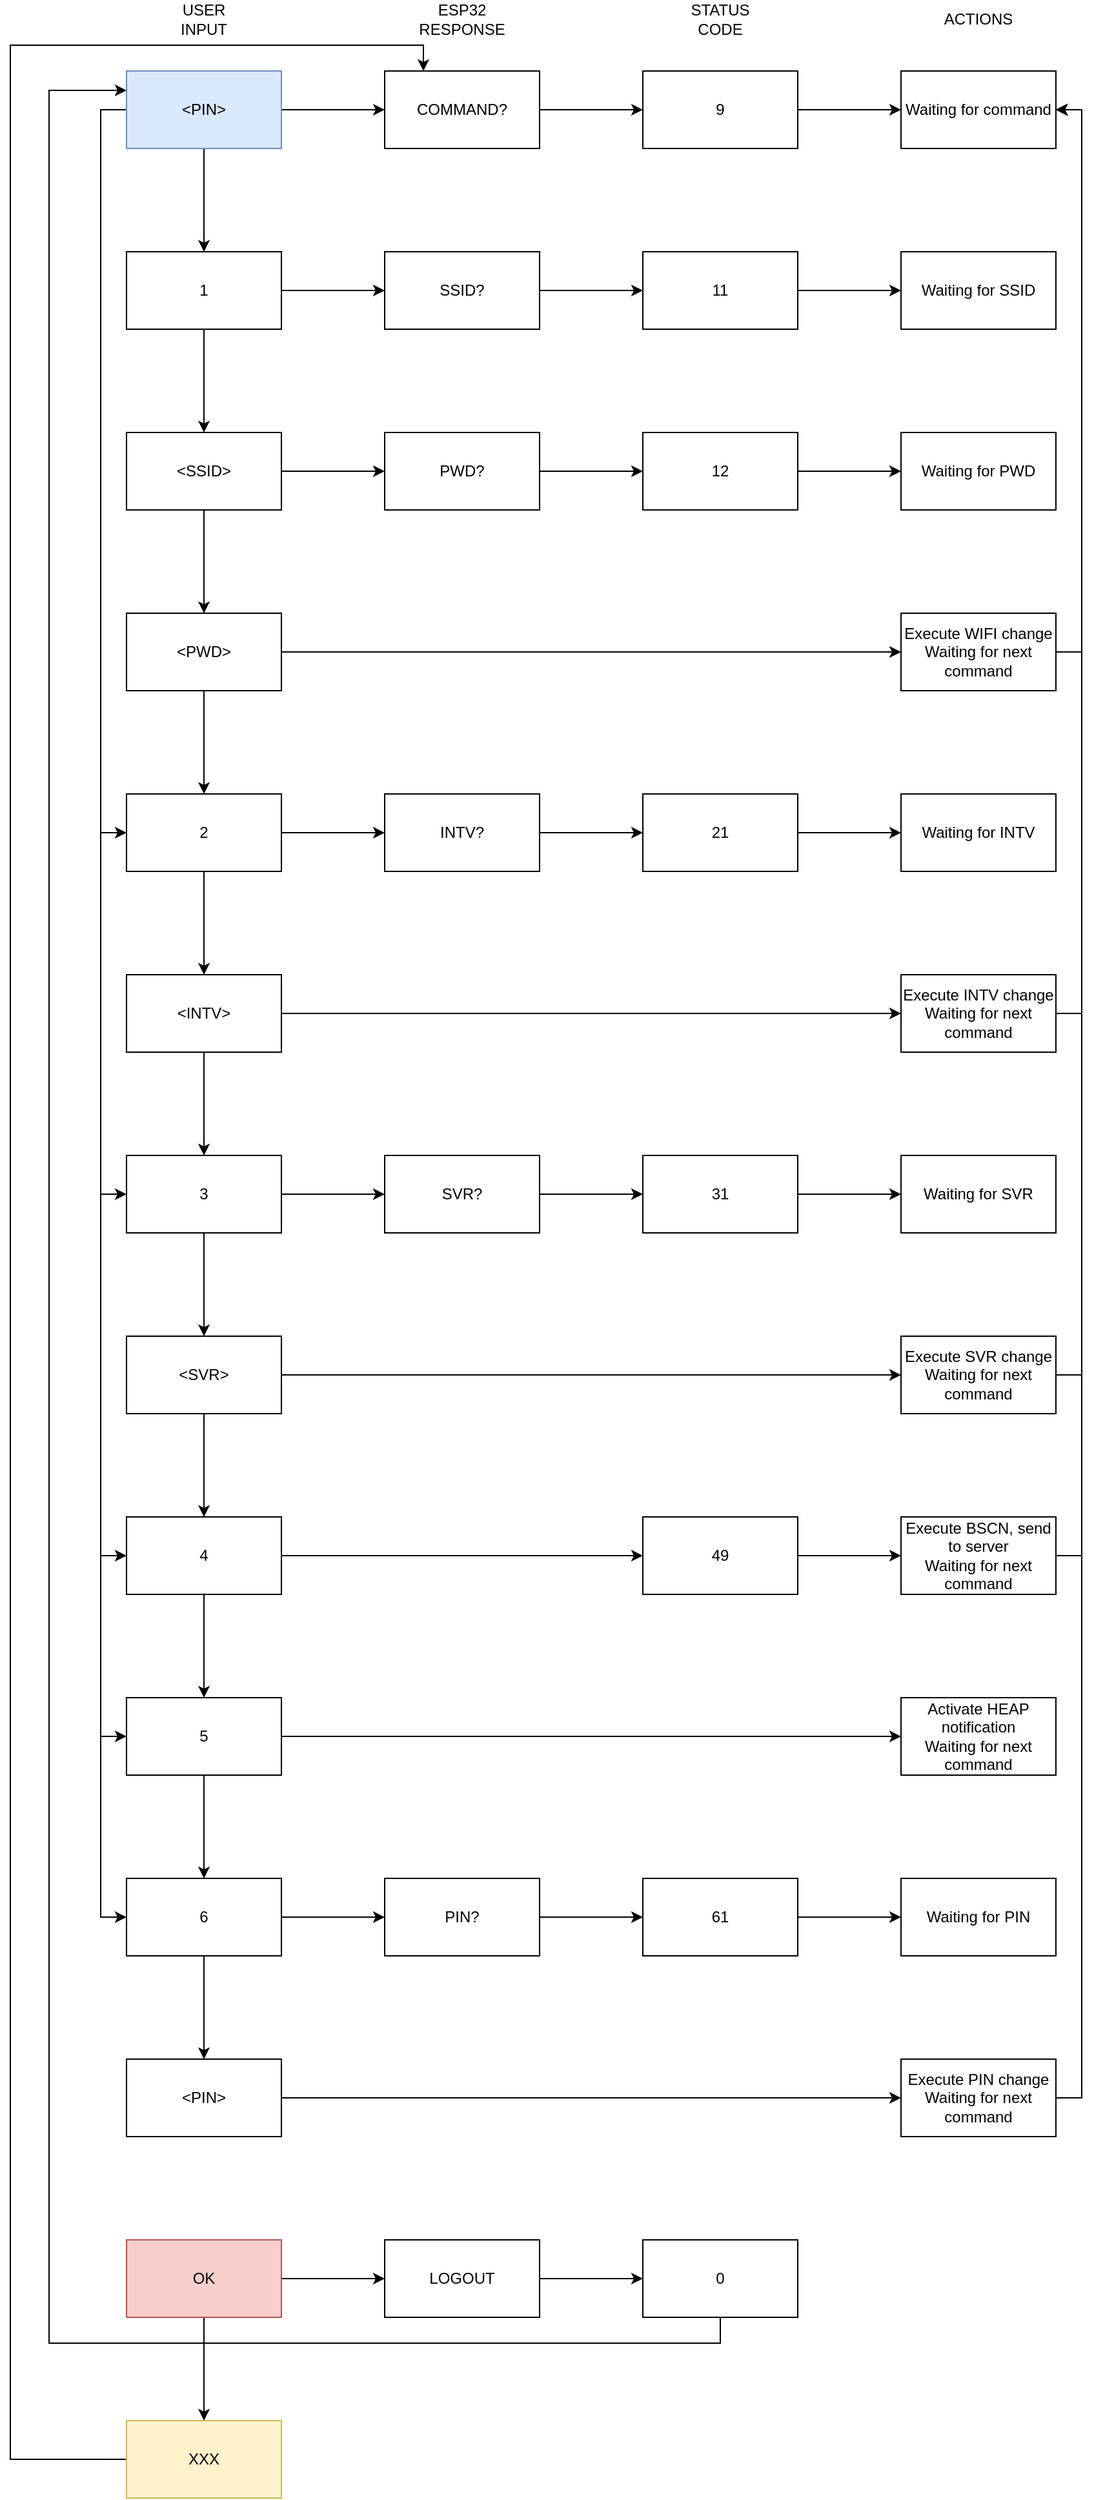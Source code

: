 <mxfile version="14.1.5" type="device"><diagram id="KgqitGgmgmekp0xWXMAw" name="Page-1"><mxGraphModel dx="768" dy="491" grid="1" gridSize="10" guides="1" tooltips="1" connect="1" arrows="1" fold="1" page="1" pageScale="1" pageWidth="850" pageHeight="1100" math="0" shadow="0"><root><mxCell id="0"/><mxCell id="1" parent="0"/><mxCell id="K3fujRA_2ZJVi8BY7xJo-3" value="" style="edgeStyle=orthogonalEdgeStyle;rounded=0;orthogonalLoop=1;jettySize=auto;html=1;" edge="1" parent="1" source="K3fujRA_2ZJVi8BY7xJo-1" target="K3fujRA_2ZJVi8BY7xJo-2"><mxGeometry relative="1" as="geometry"/></mxCell><mxCell id="K3fujRA_2ZJVi8BY7xJo-9" value="" style="edgeStyle=orthogonalEdgeStyle;rounded=0;orthogonalLoop=1;jettySize=auto;html=1;" edge="1" parent="1" source="K3fujRA_2ZJVi8BY7xJo-1" target="K3fujRA_2ZJVi8BY7xJo-8"><mxGeometry relative="1" as="geometry"/></mxCell><mxCell id="K3fujRA_2ZJVi8BY7xJo-96" style="edgeStyle=orthogonalEdgeStyle;rounded=0;orthogonalLoop=1;jettySize=auto;html=1;exitX=0;exitY=0.5;exitDx=0;exitDy=0;entryX=0;entryY=0.5;entryDx=0;entryDy=0;" edge="1" parent="1" source="K3fujRA_2ZJVi8BY7xJo-1" target="K3fujRA_2ZJVi8BY7xJo-32"><mxGeometry relative="1" as="geometry"/></mxCell><mxCell id="K3fujRA_2ZJVi8BY7xJo-97" style="edgeStyle=orthogonalEdgeStyle;rounded=0;orthogonalLoop=1;jettySize=auto;html=1;exitX=0;exitY=0.5;exitDx=0;exitDy=0;entryX=0;entryY=0.5;entryDx=0;entryDy=0;" edge="1" parent="1" source="K3fujRA_2ZJVi8BY7xJo-1" target="K3fujRA_2ZJVi8BY7xJo-48"><mxGeometry relative="1" as="geometry"/></mxCell><mxCell id="K3fujRA_2ZJVi8BY7xJo-98" style="edgeStyle=orthogonalEdgeStyle;rounded=0;orthogonalLoop=1;jettySize=auto;html=1;exitX=0;exitY=0.5;exitDx=0;exitDy=0;entryX=0;entryY=0.5;entryDx=0;entryDy=0;" edge="1" parent="1" source="K3fujRA_2ZJVi8BY7xJo-1" target="K3fujRA_2ZJVi8BY7xJo-64"><mxGeometry relative="1" as="geometry"/></mxCell><mxCell id="K3fujRA_2ZJVi8BY7xJo-99" style="edgeStyle=orthogonalEdgeStyle;rounded=0;orthogonalLoop=1;jettySize=auto;html=1;exitX=0;exitY=0.5;exitDx=0;exitDy=0;entryX=0;entryY=0.5;entryDx=0;entryDy=0;" edge="1" parent="1" source="K3fujRA_2ZJVi8BY7xJo-1" target="K3fujRA_2ZJVi8BY7xJo-72"><mxGeometry relative="1" as="geometry"/></mxCell><mxCell id="K3fujRA_2ZJVi8BY7xJo-100" style="edgeStyle=orthogonalEdgeStyle;rounded=0;orthogonalLoop=1;jettySize=auto;html=1;exitX=0;exitY=0.5;exitDx=0;exitDy=0;entryX=0;entryY=0.5;entryDx=0;entryDy=0;" edge="1" parent="1" source="K3fujRA_2ZJVi8BY7xJo-1" target="K3fujRA_2ZJVi8BY7xJo-80"><mxGeometry relative="1" as="geometry"/></mxCell><mxCell id="K3fujRA_2ZJVi8BY7xJo-1" value="&amp;lt;PIN&amp;gt;" style="rounded=0;whiteSpace=wrap;html=1;fillColor=#dae8fc;strokeColor=#6c8ebf;" vertex="1" parent="1"><mxGeometry x="330" y="230" width="120" height="60" as="geometry"/></mxCell><mxCell id="K3fujRA_2ZJVi8BY7xJo-5" value="" style="edgeStyle=orthogonalEdgeStyle;rounded=0;orthogonalLoop=1;jettySize=auto;html=1;" edge="1" parent="1" source="K3fujRA_2ZJVi8BY7xJo-2" target="K3fujRA_2ZJVi8BY7xJo-4"><mxGeometry relative="1" as="geometry"/></mxCell><mxCell id="K3fujRA_2ZJVi8BY7xJo-2" value="COMMAND?" style="rounded=0;whiteSpace=wrap;html=1;" vertex="1" parent="1"><mxGeometry x="530" y="230" width="120" height="60" as="geometry"/></mxCell><mxCell id="K3fujRA_2ZJVi8BY7xJo-7" value="" style="edgeStyle=orthogonalEdgeStyle;rounded=0;orthogonalLoop=1;jettySize=auto;html=1;" edge="1" parent="1" source="K3fujRA_2ZJVi8BY7xJo-4" target="K3fujRA_2ZJVi8BY7xJo-6"><mxGeometry relative="1" as="geometry"/></mxCell><mxCell id="K3fujRA_2ZJVi8BY7xJo-4" value="9" style="rounded=0;whiteSpace=wrap;html=1;" vertex="1" parent="1"><mxGeometry x="730" y="230" width="120" height="60" as="geometry"/></mxCell><mxCell id="K3fujRA_2ZJVi8BY7xJo-6" value="Waiting for command" style="rounded=0;whiteSpace=wrap;html=1;" vertex="1" parent="1"><mxGeometry x="930" y="230" width="120" height="60" as="geometry"/></mxCell><mxCell id="K3fujRA_2ZJVi8BY7xJo-11" value="" style="edgeStyle=orthogonalEdgeStyle;rounded=0;orthogonalLoop=1;jettySize=auto;html=1;" edge="1" parent="1" source="K3fujRA_2ZJVi8BY7xJo-8" target="K3fujRA_2ZJVi8BY7xJo-10"><mxGeometry relative="1" as="geometry"/></mxCell><mxCell id="K3fujRA_2ZJVi8BY7xJo-17" value="" style="edgeStyle=orthogonalEdgeStyle;rounded=0;orthogonalLoop=1;jettySize=auto;html=1;" edge="1" parent="1" source="K3fujRA_2ZJVi8BY7xJo-8" target="K3fujRA_2ZJVi8BY7xJo-16"><mxGeometry relative="1" as="geometry"/></mxCell><mxCell id="K3fujRA_2ZJVi8BY7xJo-8" value="1" style="rounded=0;whiteSpace=wrap;html=1;" vertex="1" parent="1"><mxGeometry x="330" y="370" width="120" height="60" as="geometry"/></mxCell><mxCell id="K3fujRA_2ZJVi8BY7xJo-13" value="" style="edgeStyle=orthogonalEdgeStyle;rounded=0;orthogonalLoop=1;jettySize=auto;html=1;" edge="1" parent="1" source="K3fujRA_2ZJVi8BY7xJo-10" target="K3fujRA_2ZJVi8BY7xJo-12"><mxGeometry relative="1" as="geometry"/></mxCell><mxCell id="K3fujRA_2ZJVi8BY7xJo-10" value="SSID?" style="rounded=0;whiteSpace=wrap;html=1;" vertex="1" parent="1"><mxGeometry x="530" y="370" width="120" height="60" as="geometry"/></mxCell><mxCell id="K3fujRA_2ZJVi8BY7xJo-15" value="" style="edgeStyle=orthogonalEdgeStyle;rounded=0;orthogonalLoop=1;jettySize=auto;html=1;" edge="1" parent="1" source="K3fujRA_2ZJVi8BY7xJo-12" target="K3fujRA_2ZJVi8BY7xJo-14"><mxGeometry relative="1" as="geometry"/></mxCell><mxCell id="K3fujRA_2ZJVi8BY7xJo-12" value="11" style="rounded=0;whiteSpace=wrap;html=1;" vertex="1" parent="1"><mxGeometry x="730" y="370" width="120" height="60" as="geometry"/></mxCell><mxCell id="K3fujRA_2ZJVi8BY7xJo-14" value="Waiting for SSID" style="rounded=0;whiteSpace=wrap;html=1;" vertex="1" parent="1"><mxGeometry x="930" y="370" width="120" height="60" as="geometry"/></mxCell><mxCell id="K3fujRA_2ZJVi8BY7xJo-19" value="" style="edgeStyle=orthogonalEdgeStyle;rounded=0;orthogonalLoop=1;jettySize=auto;html=1;" edge="1" parent="1" source="K3fujRA_2ZJVi8BY7xJo-16" target="K3fujRA_2ZJVi8BY7xJo-18"><mxGeometry relative="1" as="geometry"/></mxCell><mxCell id="K3fujRA_2ZJVi8BY7xJo-25" value="" style="edgeStyle=orthogonalEdgeStyle;rounded=0;orthogonalLoop=1;jettySize=auto;html=1;" edge="1" parent="1" source="K3fujRA_2ZJVi8BY7xJo-16" target="K3fujRA_2ZJVi8BY7xJo-24"><mxGeometry relative="1" as="geometry"/></mxCell><mxCell id="K3fujRA_2ZJVi8BY7xJo-16" value="&amp;lt;SSID&amp;gt;" style="rounded=0;whiteSpace=wrap;html=1;" vertex="1" parent="1"><mxGeometry x="330" y="510" width="120" height="60" as="geometry"/></mxCell><mxCell id="K3fujRA_2ZJVi8BY7xJo-21" value="" style="edgeStyle=orthogonalEdgeStyle;rounded=0;orthogonalLoop=1;jettySize=auto;html=1;" edge="1" parent="1" source="K3fujRA_2ZJVi8BY7xJo-18" target="K3fujRA_2ZJVi8BY7xJo-20"><mxGeometry relative="1" as="geometry"/></mxCell><mxCell id="K3fujRA_2ZJVi8BY7xJo-18" value="PWD?" style="rounded=0;whiteSpace=wrap;html=1;" vertex="1" parent="1"><mxGeometry x="530" y="510" width="120" height="60" as="geometry"/></mxCell><mxCell id="K3fujRA_2ZJVi8BY7xJo-23" value="" style="edgeStyle=orthogonalEdgeStyle;rounded=0;orthogonalLoop=1;jettySize=auto;html=1;" edge="1" parent="1" source="K3fujRA_2ZJVi8BY7xJo-20" target="K3fujRA_2ZJVi8BY7xJo-22"><mxGeometry relative="1" as="geometry"/></mxCell><mxCell id="K3fujRA_2ZJVi8BY7xJo-20" value="12" style="rounded=0;whiteSpace=wrap;html=1;" vertex="1" parent="1"><mxGeometry x="730" y="510" width="120" height="60" as="geometry"/></mxCell><mxCell id="K3fujRA_2ZJVi8BY7xJo-22" value="Waiting for PWD" style="rounded=0;whiteSpace=wrap;html=1;" vertex="1" parent="1"><mxGeometry x="930" y="510" width="120" height="60" as="geometry"/></mxCell><mxCell id="K3fujRA_2ZJVi8BY7xJo-27" value="" style="edgeStyle=orthogonalEdgeStyle;rounded=0;orthogonalLoop=1;jettySize=auto;html=1;entryX=0;entryY=0.5;entryDx=0;entryDy=0;" edge="1" parent="1" source="K3fujRA_2ZJVi8BY7xJo-24" target="K3fujRA_2ZJVi8BY7xJo-30"><mxGeometry relative="1" as="geometry"><mxPoint x="730" y="680" as="targetPoint"/></mxGeometry></mxCell><mxCell id="K3fujRA_2ZJVi8BY7xJo-33" value="" style="edgeStyle=orthogonalEdgeStyle;rounded=0;orthogonalLoop=1;jettySize=auto;html=1;" edge="1" parent="1" source="K3fujRA_2ZJVi8BY7xJo-24" target="K3fujRA_2ZJVi8BY7xJo-32"><mxGeometry relative="1" as="geometry"/></mxCell><mxCell id="K3fujRA_2ZJVi8BY7xJo-24" value="&amp;lt;PWD&amp;gt;" style="rounded=0;whiteSpace=wrap;html=1;" vertex="1" parent="1"><mxGeometry x="330" y="650" width="120" height="60" as="geometry"/></mxCell><mxCell id="K3fujRA_2ZJVi8BY7xJo-117" style="edgeStyle=orthogonalEdgeStyle;rounded=0;orthogonalLoop=1;jettySize=auto;html=1;exitX=1;exitY=0.5;exitDx=0;exitDy=0;entryX=1;entryY=0.5;entryDx=0;entryDy=0;" edge="1" parent="1" source="K3fujRA_2ZJVi8BY7xJo-30" target="K3fujRA_2ZJVi8BY7xJo-6"><mxGeometry relative="1" as="geometry"/></mxCell><mxCell id="K3fujRA_2ZJVi8BY7xJo-30" value="Execute WIFI change&lt;br&gt;Waiting for next command" style="rounded=0;whiteSpace=wrap;html=1;" vertex="1" parent="1"><mxGeometry x="930" y="650" width="120" height="60" as="geometry"/></mxCell><mxCell id="K3fujRA_2ZJVi8BY7xJo-35" value="" style="edgeStyle=orthogonalEdgeStyle;rounded=0;orthogonalLoop=1;jettySize=auto;html=1;" edge="1" parent="1" source="K3fujRA_2ZJVi8BY7xJo-32" target="K3fujRA_2ZJVi8BY7xJo-34"><mxGeometry relative="1" as="geometry"/></mxCell><mxCell id="K3fujRA_2ZJVi8BY7xJo-41" value="" style="edgeStyle=orthogonalEdgeStyle;rounded=0;orthogonalLoop=1;jettySize=auto;html=1;" edge="1" parent="1" source="K3fujRA_2ZJVi8BY7xJo-32" target="K3fujRA_2ZJVi8BY7xJo-40"><mxGeometry relative="1" as="geometry"/></mxCell><mxCell id="K3fujRA_2ZJVi8BY7xJo-32" value="2" style="rounded=0;whiteSpace=wrap;html=1;" vertex="1" parent="1"><mxGeometry x="330" y="790" width="120" height="60" as="geometry"/></mxCell><mxCell id="K3fujRA_2ZJVi8BY7xJo-37" value="" style="edgeStyle=orthogonalEdgeStyle;rounded=0;orthogonalLoop=1;jettySize=auto;html=1;" edge="1" parent="1" source="K3fujRA_2ZJVi8BY7xJo-34" target="K3fujRA_2ZJVi8BY7xJo-36"><mxGeometry relative="1" as="geometry"/></mxCell><mxCell id="K3fujRA_2ZJVi8BY7xJo-34" value="INTV?" style="rounded=0;whiteSpace=wrap;html=1;" vertex="1" parent="1"><mxGeometry x="530" y="790" width="120" height="60" as="geometry"/></mxCell><mxCell id="K3fujRA_2ZJVi8BY7xJo-39" value="" style="edgeStyle=orthogonalEdgeStyle;rounded=0;orthogonalLoop=1;jettySize=auto;html=1;" edge="1" parent="1" source="K3fujRA_2ZJVi8BY7xJo-36" target="K3fujRA_2ZJVi8BY7xJo-38"><mxGeometry relative="1" as="geometry"/></mxCell><mxCell id="K3fujRA_2ZJVi8BY7xJo-36" value="21" style="rounded=0;whiteSpace=wrap;html=1;" vertex="1" parent="1"><mxGeometry x="730" y="790" width="120" height="60" as="geometry"/></mxCell><mxCell id="K3fujRA_2ZJVi8BY7xJo-38" value="Waiting for INTV" style="rounded=0;whiteSpace=wrap;html=1;" vertex="1" parent="1"><mxGeometry x="930" y="790" width="120" height="60" as="geometry"/></mxCell><mxCell id="K3fujRA_2ZJVi8BY7xJo-43" value="" style="edgeStyle=orthogonalEdgeStyle;rounded=0;orthogonalLoop=1;jettySize=auto;html=1;entryX=0;entryY=0.5;entryDx=0;entryDy=0;" edge="1" parent="1" source="K3fujRA_2ZJVi8BY7xJo-40" target="K3fujRA_2ZJVi8BY7xJo-46"><mxGeometry relative="1" as="geometry"><mxPoint x="730" y="960" as="targetPoint"/></mxGeometry></mxCell><mxCell id="K3fujRA_2ZJVi8BY7xJo-49" value="" style="edgeStyle=orthogonalEdgeStyle;rounded=0;orthogonalLoop=1;jettySize=auto;html=1;" edge="1" parent="1" source="K3fujRA_2ZJVi8BY7xJo-40" target="K3fujRA_2ZJVi8BY7xJo-48"><mxGeometry relative="1" as="geometry"/></mxCell><mxCell id="K3fujRA_2ZJVi8BY7xJo-40" value="&amp;lt;INTV&amp;gt;" style="rounded=0;whiteSpace=wrap;html=1;" vertex="1" parent="1"><mxGeometry x="330" y="930" width="120" height="60" as="geometry"/></mxCell><mxCell id="K3fujRA_2ZJVi8BY7xJo-118" style="edgeStyle=orthogonalEdgeStyle;rounded=0;orthogonalLoop=1;jettySize=auto;html=1;exitX=1;exitY=0.5;exitDx=0;exitDy=0;entryX=1;entryY=0.5;entryDx=0;entryDy=0;" edge="1" parent="1" source="K3fujRA_2ZJVi8BY7xJo-46" target="K3fujRA_2ZJVi8BY7xJo-6"><mxGeometry relative="1" as="geometry"/></mxCell><mxCell id="K3fujRA_2ZJVi8BY7xJo-46" value="Execute INTV change&lt;br&gt;Waiting for next command" style="rounded=0;whiteSpace=wrap;html=1;" vertex="1" parent="1"><mxGeometry x="930" y="930" width="120" height="60" as="geometry"/></mxCell><mxCell id="K3fujRA_2ZJVi8BY7xJo-51" value="" style="edgeStyle=orthogonalEdgeStyle;rounded=0;orthogonalLoop=1;jettySize=auto;html=1;" edge="1" parent="1" source="K3fujRA_2ZJVi8BY7xJo-48" target="K3fujRA_2ZJVi8BY7xJo-50"><mxGeometry relative="1" as="geometry"/></mxCell><mxCell id="K3fujRA_2ZJVi8BY7xJo-57" value="" style="edgeStyle=orthogonalEdgeStyle;rounded=0;orthogonalLoop=1;jettySize=auto;html=1;" edge="1" parent="1" source="K3fujRA_2ZJVi8BY7xJo-48" target="K3fujRA_2ZJVi8BY7xJo-56"><mxGeometry relative="1" as="geometry"/></mxCell><mxCell id="K3fujRA_2ZJVi8BY7xJo-48" value="3" style="rounded=0;whiteSpace=wrap;html=1;" vertex="1" parent="1"><mxGeometry x="330" y="1070" width="120" height="60" as="geometry"/></mxCell><mxCell id="K3fujRA_2ZJVi8BY7xJo-53" value="" style="edgeStyle=orthogonalEdgeStyle;rounded=0;orthogonalLoop=1;jettySize=auto;html=1;" edge="1" parent="1" source="K3fujRA_2ZJVi8BY7xJo-50" target="K3fujRA_2ZJVi8BY7xJo-52"><mxGeometry relative="1" as="geometry"/></mxCell><mxCell id="K3fujRA_2ZJVi8BY7xJo-50" value="SVR?" style="rounded=0;whiteSpace=wrap;html=1;" vertex="1" parent="1"><mxGeometry x="530" y="1070" width="120" height="60" as="geometry"/></mxCell><mxCell id="K3fujRA_2ZJVi8BY7xJo-55" value="" style="edgeStyle=orthogonalEdgeStyle;rounded=0;orthogonalLoop=1;jettySize=auto;html=1;" edge="1" parent="1" source="K3fujRA_2ZJVi8BY7xJo-52" target="K3fujRA_2ZJVi8BY7xJo-54"><mxGeometry relative="1" as="geometry"/></mxCell><mxCell id="K3fujRA_2ZJVi8BY7xJo-52" value="31" style="rounded=0;whiteSpace=wrap;html=1;" vertex="1" parent="1"><mxGeometry x="730" y="1070" width="120" height="60" as="geometry"/></mxCell><mxCell id="K3fujRA_2ZJVi8BY7xJo-54" value="Waiting for SVR" style="rounded=0;whiteSpace=wrap;html=1;" vertex="1" parent="1"><mxGeometry x="930" y="1070" width="120" height="60" as="geometry"/></mxCell><mxCell id="K3fujRA_2ZJVi8BY7xJo-59" value="" style="edgeStyle=orthogonalEdgeStyle;rounded=0;orthogonalLoop=1;jettySize=auto;html=1;entryX=0;entryY=0.5;entryDx=0;entryDy=0;" edge="1" parent="1" source="K3fujRA_2ZJVi8BY7xJo-56" target="K3fujRA_2ZJVi8BY7xJo-62"><mxGeometry relative="1" as="geometry"><mxPoint x="730" y="1240" as="targetPoint"/></mxGeometry></mxCell><mxCell id="K3fujRA_2ZJVi8BY7xJo-65" value="" style="edgeStyle=orthogonalEdgeStyle;rounded=0;orthogonalLoop=1;jettySize=auto;html=1;" edge="1" parent="1" source="K3fujRA_2ZJVi8BY7xJo-56" target="K3fujRA_2ZJVi8BY7xJo-64"><mxGeometry relative="1" as="geometry"/></mxCell><mxCell id="K3fujRA_2ZJVi8BY7xJo-56" value="&amp;lt;SVR&amp;gt;" style="rounded=0;whiteSpace=wrap;html=1;" vertex="1" parent="1"><mxGeometry x="330" y="1210" width="120" height="60" as="geometry"/></mxCell><mxCell id="K3fujRA_2ZJVi8BY7xJo-119" style="edgeStyle=orthogonalEdgeStyle;rounded=0;orthogonalLoop=1;jettySize=auto;html=1;exitX=1;exitY=0.5;exitDx=0;exitDy=0;entryX=1;entryY=0.5;entryDx=0;entryDy=0;" edge="1" parent="1" source="K3fujRA_2ZJVi8BY7xJo-62" target="K3fujRA_2ZJVi8BY7xJo-6"><mxGeometry relative="1" as="geometry"/></mxCell><mxCell id="K3fujRA_2ZJVi8BY7xJo-62" value="Execute SVR change&lt;br&gt;Waiting for next command" style="rounded=0;whiteSpace=wrap;html=1;" vertex="1" parent="1"><mxGeometry x="930" y="1210" width="120" height="60" as="geometry"/></mxCell><mxCell id="K3fujRA_2ZJVi8BY7xJo-67" value="" style="edgeStyle=orthogonalEdgeStyle;rounded=0;orthogonalLoop=1;jettySize=auto;html=1;entryX=0;entryY=0.5;entryDx=0;entryDy=0;" edge="1" parent="1" source="K3fujRA_2ZJVi8BY7xJo-64" target="K3fujRA_2ZJVi8BY7xJo-68"><mxGeometry relative="1" as="geometry"><mxPoint x="530" y="1380" as="targetPoint"/></mxGeometry></mxCell><mxCell id="K3fujRA_2ZJVi8BY7xJo-73" value="" style="edgeStyle=orthogonalEdgeStyle;rounded=0;orthogonalLoop=1;jettySize=auto;html=1;" edge="1" parent="1" source="K3fujRA_2ZJVi8BY7xJo-64" target="K3fujRA_2ZJVi8BY7xJo-72"><mxGeometry relative="1" as="geometry"/></mxCell><mxCell id="K3fujRA_2ZJVi8BY7xJo-64" value="4" style="rounded=0;whiteSpace=wrap;html=1;" vertex="1" parent="1"><mxGeometry x="330" y="1350" width="120" height="60" as="geometry"/></mxCell><mxCell id="K3fujRA_2ZJVi8BY7xJo-71" value="" style="edgeStyle=orthogonalEdgeStyle;rounded=0;orthogonalLoop=1;jettySize=auto;html=1;" edge="1" parent="1" source="K3fujRA_2ZJVi8BY7xJo-68" target="K3fujRA_2ZJVi8BY7xJo-70"><mxGeometry relative="1" as="geometry"/></mxCell><mxCell id="K3fujRA_2ZJVi8BY7xJo-68" value="49" style="rounded=0;whiteSpace=wrap;html=1;" vertex="1" parent="1"><mxGeometry x="730" y="1350" width="120" height="60" as="geometry"/></mxCell><mxCell id="K3fujRA_2ZJVi8BY7xJo-120" style="edgeStyle=orthogonalEdgeStyle;rounded=0;orthogonalLoop=1;jettySize=auto;html=1;exitX=1;exitY=0.5;exitDx=0;exitDy=0;entryX=1;entryY=0.5;entryDx=0;entryDy=0;" edge="1" parent="1" source="K3fujRA_2ZJVi8BY7xJo-70" target="K3fujRA_2ZJVi8BY7xJo-6"><mxGeometry relative="1" as="geometry"/></mxCell><mxCell id="K3fujRA_2ZJVi8BY7xJo-70" value="Execute BSCN, send to server&lt;br&gt;Waiting for next command" style="rounded=0;whiteSpace=wrap;html=1;" vertex="1" parent="1"><mxGeometry x="930" y="1350" width="120" height="60" as="geometry"/></mxCell><mxCell id="K3fujRA_2ZJVi8BY7xJo-75" value="" style="edgeStyle=orthogonalEdgeStyle;rounded=0;orthogonalLoop=1;jettySize=auto;html=1;entryX=0;entryY=0.5;entryDx=0;entryDy=0;" edge="1" parent="1" source="K3fujRA_2ZJVi8BY7xJo-72" target="K3fujRA_2ZJVi8BY7xJo-78"><mxGeometry relative="1" as="geometry"><mxPoint x="530" y="1520" as="targetPoint"/></mxGeometry></mxCell><mxCell id="K3fujRA_2ZJVi8BY7xJo-81" value="" style="edgeStyle=orthogonalEdgeStyle;rounded=0;orthogonalLoop=1;jettySize=auto;html=1;" edge="1" parent="1" source="K3fujRA_2ZJVi8BY7xJo-72" target="K3fujRA_2ZJVi8BY7xJo-80"><mxGeometry relative="1" as="geometry"/></mxCell><mxCell id="K3fujRA_2ZJVi8BY7xJo-72" value="5" style="rounded=0;whiteSpace=wrap;html=1;" vertex="1" parent="1"><mxGeometry x="330" y="1490" width="120" height="60" as="geometry"/></mxCell><mxCell id="K3fujRA_2ZJVi8BY7xJo-78" value="Activate HEAP notification&lt;br&gt;Waiting for next command" style="rounded=0;whiteSpace=wrap;html=1;" vertex="1" parent="1"><mxGeometry x="930" y="1490" width="120" height="60" as="geometry"/></mxCell><mxCell id="K3fujRA_2ZJVi8BY7xJo-83" value="" style="edgeStyle=orthogonalEdgeStyle;rounded=0;orthogonalLoop=1;jettySize=auto;html=1;" edge="1" parent="1" source="K3fujRA_2ZJVi8BY7xJo-80" target="K3fujRA_2ZJVi8BY7xJo-82"><mxGeometry relative="1" as="geometry"/></mxCell><mxCell id="K3fujRA_2ZJVi8BY7xJo-89" value="" style="edgeStyle=orthogonalEdgeStyle;rounded=0;orthogonalLoop=1;jettySize=auto;html=1;" edge="1" parent="1" source="K3fujRA_2ZJVi8BY7xJo-80" target="K3fujRA_2ZJVi8BY7xJo-88"><mxGeometry relative="1" as="geometry"/></mxCell><mxCell id="K3fujRA_2ZJVi8BY7xJo-80" value="6" style="rounded=0;whiteSpace=wrap;html=1;" vertex="1" parent="1"><mxGeometry x="330" y="1630" width="120" height="60" as="geometry"/></mxCell><mxCell id="K3fujRA_2ZJVi8BY7xJo-85" value="" style="edgeStyle=orthogonalEdgeStyle;rounded=0;orthogonalLoop=1;jettySize=auto;html=1;" edge="1" parent="1" source="K3fujRA_2ZJVi8BY7xJo-82" target="K3fujRA_2ZJVi8BY7xJo-84"><mxGeometry relative="1" as="geometry"/></mxCell><mxCell id="K3fujRA_2ZJVi8BY7xJo-82" value="PIN?" style="rounded=0;whiteSpace=wrap;html=1;" vertex="1" parent="1"><mxGeometry x="530" y="1630" width="120" height="60" as="geometry"/></mxCell><mxCell id="K3fujRA_2ZJVi8BY7xJo-87" value="" style="edgeStyle=orthogonalEdgeStyle;rounded=0;orthogonalLoop=1;jettySize=auto;html=1;" edge="1" parent="1" source="K3fujRA_2ZJVi8BY7xJo-84" target="K3fujRA_2ZJVi8BY7xJo-86"><mxGeometry relative="1" as="geometry"/></mxCell><mxCell id="K3fujRA_2ZJVi8BY7xJo-84" value="61" style="rounded=0;whiteSpace=wrap;html=1;" vertex="1" parent="1"><mxGeometry x="730" y="1630" width="120" height="60" as="geometry"/></mxCell><mxCell id="K3fujRA_2ZJVi8BY7xJo-86" value="Waiting for PIN" style="rounded=0;whiteSpace=wrap;html=1;" vertex="1" parent="1"><mxGeometry x="930" y="1630" width="120" height="60" as="geometry"/></mxCell><mxCell id="K3fujRA_2ZJVi8BY7xJo-91" value="" style="edgeStyle=orthogonalEdgeStyle;rounded=0;orthogonalLoop=1;jettySize=auto;html=1;entryX=0;entryY=0.5;entryDx=0;entryDy=0;" edge="1" parent="1" source="K3fujRA_2ZJVi8BY7xJo-88" target="K3fujRA_2ZJVi8BY7xJo-94"><mxGeometry relative="1" as="geometry"><mxPoint x="730" y="1800" as="targetPoint"/></mxGeometry></mxCell><mxCell id="K3fujRA_2ZJVi8BY7xJo-88" value="&amp;lt;PIN&amp;gt;" style="rounded=0;whiteSpace=wrap;html=1;" vertex="1" parent="1"><mxGeometry x="330" y="1770" width="120" height="60" as="geometry"/></mxCell><mxCell id="K3fujRA_2ZJVi8BY7xJo-121" style="edgeStyle=orthogonalEdgeStyle;rounded=0;orthogonalLoop=1;jettySize=auto;html=1;exitX=1;exitY=0.5;exitDx=0;exitDy=0;entryX=1;entryY=0.5;entryDx=0;entryDy=0;" edge="1" parent="1" source="K3fujRA_2ZJVi8BY7xJo-94" target="K3fujRA_2ZJVi8BY7xJo-6"><mxGeometry relative="1" as="geometry"/></mxCell><mxCell id="K3fujRA_2ZJVi8BY7xJo-94" value="Execute PIN change&lt;br&gt;Waiting for next command" style="rounded=0;whiteSpace=wrap;html=1;" vertex="1" parent="1"><mxGeometry x="930" y="1770" width="120" height="60" as="geometry"/></mxCell><mxCell id="K3fujRA_2ZJVi8BY7xJo-104" value="" style="edgeStyle=orthogonalEdgeStyle;rounded=0;orthogonalLoop=1;jettySize=auto;html=1;" edge="1" parent="1" source="K3fujRA_2ZJVi8BY7xJo-101" target="K3fujRA_2ZJVi8BY7xJo-103"><mxGeometry relative="1" as="geometry"/></mxCell><mxCell id="K3fujRA_2ZJVi8BY7xJo-115" value="" style="edgeStyle=orthogonalEdgeStyle;rounded=0;orthogonalLoop=1;jettySize=auto;html=1;" edge="1" parent="1" source="K3fujRA_2ZJVi8BY7xJo-101" target="K3fujRA_2ZJVi8BY7xJo-114"><mxGeometry relative="1" as="geometry"/></mxCell><mxCell id="K3fujRA_2ZJVi8BY7xJo-101" value="OK" style="rounded=0;whiteSpace=wrap;html=1;fillColor=#f8cecc;strokeColor=#b85450;" vertex="1" parent="1"><mxGeometry x="330" y="1910" width="120" height="60" as="geometry"/></mxCell><mxCell id="K3fujRA_2ZJVi8BY7xJo-106" value="" style="edgeStyle=orthogonalEdgeStyle;rounded=0;orthogonalLoop=1;jettySize=auto;html=1;" edge="1" parent="1" source="K3fujRA_2ZJVi8BY7xJo-103" target="K3fujRA_2ZJVi8BY7xJo-105"><mxGeometry relative="1" as="geometry"/></mxCell><mxCell id="K3fujRA_2ZJVi8BY7xJo-103" value="LOGOUT" style="rounded=0;whiteSpace=wrap;html=1;" vertex="1" parent="1"><mxGeometry x="530" y="1910" width="120" height="60" as="geometry"/></mxCell><mxCell id="K3fujRA_2ZJVi8BY7xJo-107" style="edgeStyle=orthogonalEdgeStyle;rounded=0;orthogonalLoop=1;jettySize=auto;html=1;exitX=0.5;exitY=1;exitDx=0;exitDy=0;entryX=0;entryY=0.25;entryDx=0;entryDy=0;" edge="1" parent="1" source="K3fujRA_2ZJVi8BY7xJo-105" target="K3fujRA_2ZJVi8BY7xJo-1"><mxGeometry relative="1" as="geometry"><Array as="points"><mxPoint x="790" y="1990"/><mxPoint x="270" y="1990"/><mxPoint x="270" y="245"/></Array></mxGeometry></mxCell><mxCell id="K3fujRA_2ZJVi8BY7xJo-105" value="0" style="rounded=0;whiteSpace=wrap;html=1;" vertex="1" parent="1"><mxGeometry x="730" y="1910" width="120" height="60" as="geometry"/></mxCell><mxCell id="K3fujRA_2ZJVi8BY7xJo-108" value="ESP32&lt;br&gt;RESPONSE" style="text;html=1;strokeColor=none;fillColor=none;align=center;verticalAlign=middle;whiteSpace=wrap;rounded=0;" vertex="1" parent="1"><mxGeometry x="570" y="180" width="40" height="20" as="geometry"/></mxCell><mxCell id="K3fujRA_2ZJVi8BY7xJo-109" value="USER&lt;br&gt;INPUT" style="text;html=1;strokeColor=none;fillColor=none;align=center;verticalAlign=middle;whiteSpace=wrap;rounded=0;" vertex="1" parent="1"><mxGeometry x="370" y="180" width="40" height="20" as="geometry"/></mxCell><mxCell id="K3fujRA_2ZJVi8BY7xJo-112" value="STATUS&lt;br&gt;CODE" style="text;html=1;strokeColor=none;fillColor=none;align=center;verticalAlign=middle;whiteSpace=wrap;rounded=0;" vertex="1" parent="1"><mxGeometry x="770" y="180" width="40" height="20" as="geometry"/></mxCell><mxCell id="K3fujRA_2ZJVi8BY7xJo-113" value="ACTIONS" style="text;html=1;strokeColor=none;fillColor=none;align=center;verticalAlign=middle;whiteSpace=wrap;rounded=0;" vertex="1" parent="1"><mxGeometry x="970" y="180" width="40" height="20" as="geometry"/></mxCell><mxCell id="K3fujRA_2ZJVi8BY7xJo-116" style="edgeStyle=orthogonalEdgeStyle;rounded=0;orthogonalLoop=1;jettySize=auto;html=1;exitX=0;exitY=0.5;exitDx=0;exitDy=0;entryX=0.25;entryY=0;entryDx=0;entryDy=0;" edge="1" parent="1" source="K3fujRA_2ZJVi8BY7xJo-114" target="K3fujRA_2ZJVi8BY7xJo-2"><mxGeometry relative="1" as="geometry"><Array as="points"><mxPoint x="240" y="2080"/><mxPoint x="240" y="210"/><mxPoint x="560" y="210"/></Array></mxGeometry></mxCell><mxCell id="K3fujRA_2ZJVi8BY7xJo-114" value="XXX" style="rounded=0;whiteSpace=wrap;html=1;fillColor=#fff2cc;strokeColor=#d6b656;" vertex="1" parent="1"><mxGeometry x="330" y="2050" width="120" height="60" as="geometry"/></mxCell></root></mxGraphModel></diagram></mxfile>
